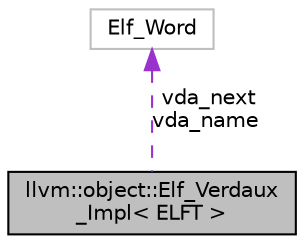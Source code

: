 digraph "llvm::object::Elf_Verdaux_Impl&lt; ELFT &gt;"
{
 // LATEX_PDF_SIZE
  bgcolor="transparent";
  edge [fontname="Helvetica",fontsize="10",labelfontname="Helvetica",labelfontsize="10"];
  node [fontname="Helvetica",fontsize="10",shape=record];
  Node1 [label="llvm::object::Elf_Verdaux\l_Impl\< ELFT \>",height=0.2,width=0.4,color="black", fillcolor="grey75", style="filled", fontcolor="black",tooltip="Elf_Verdaux: This is the structure of auxiliary data in the SHT_GNU_verdef section (...."];
  Node2 -> Node1 [dir="back",color="darkorchid3",fontsize="10",style="dashed",label=" vda_next\nvda_name" ,fontname="Helvetica"];
  Node2 [label="Elf_Word",height=0.2,width=0.4,color="grey75",tooltip=" "];
}
